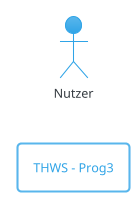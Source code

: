 @startuml
!theme cerulean


left to right direction
actor "Nutzer" as user
rectangle "THWS - Prog3" {

}
@enduml